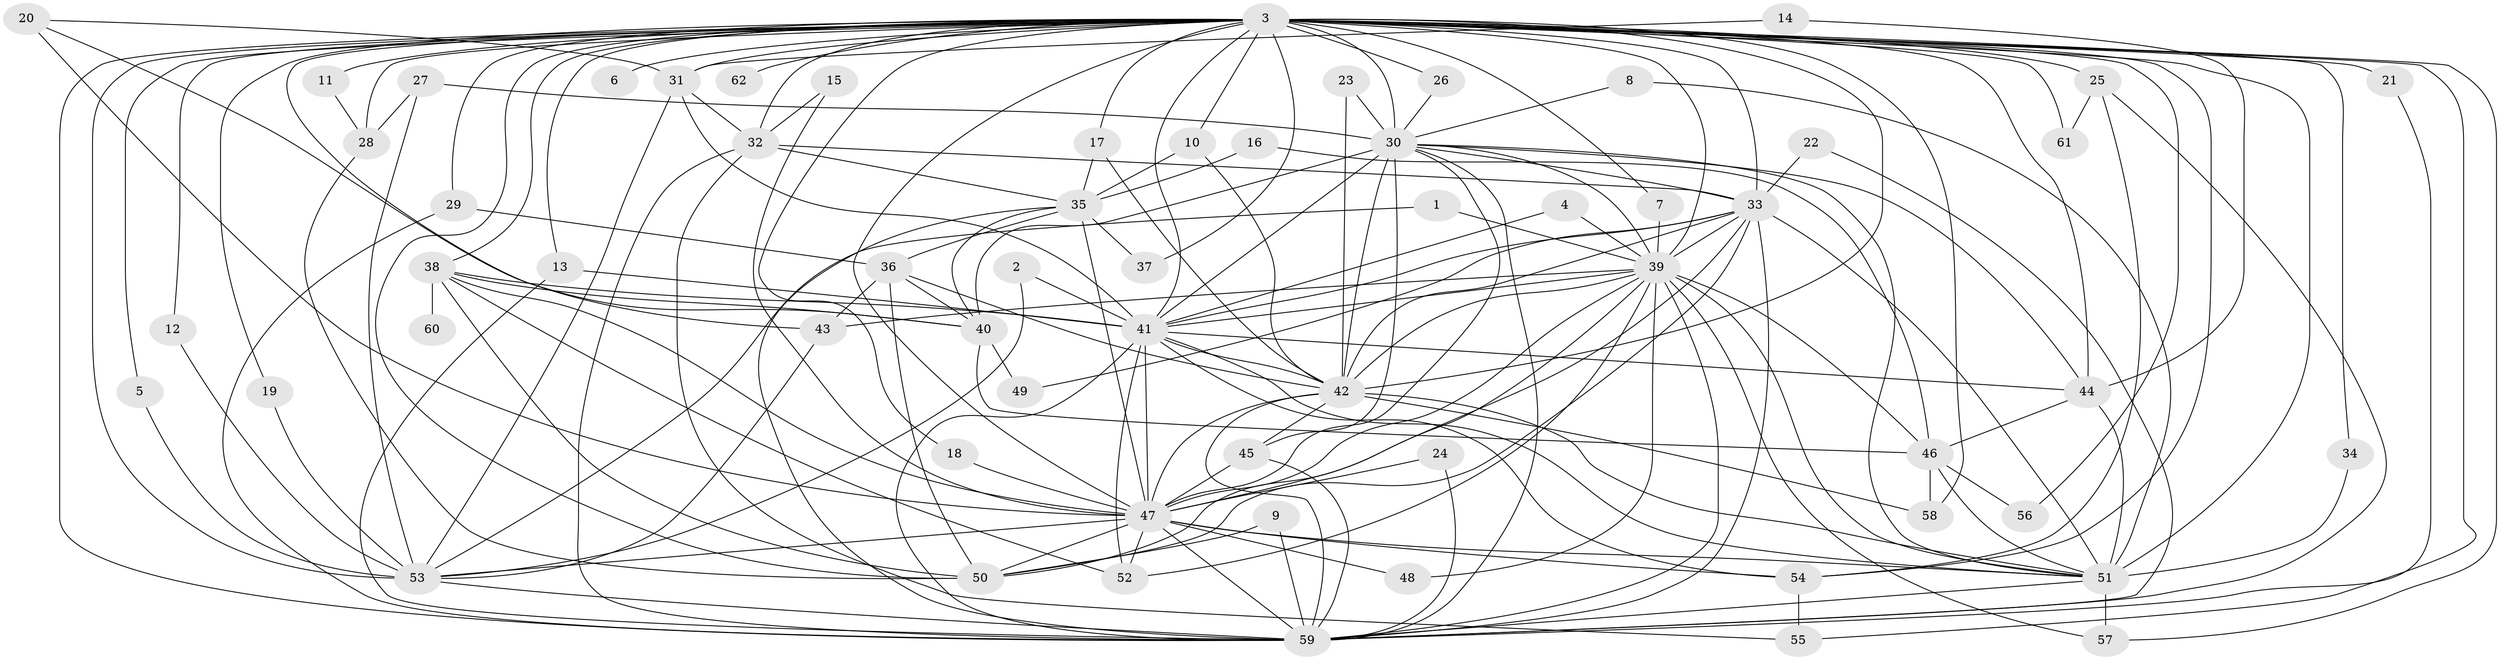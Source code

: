 // original degree distribution, {30: 0.016260162601626018, 15: 0.008130081300813009, 17: 0.016260162601626018, 16: 0.008130081300813009, 18: 0.008130081300813009, 28: 0.008130081300813009, 21: 0.008130081300813009, 23: 0.008130081300813009, 3: 0.1951219512195122, 10: 0.008130081300813009, 6: 0.024390243902439025, 2: 0.5447154471544715, 5: 0.04065040650406504, 9: 0.008130081300813009, 7: 0.008130081300813009, 4: 0.07317073170731707, 8: 0.016260162601626018}
// Generated by graph-tools (version 1.1) at 2025/25/03/09/25 03:25:46]
// undirected, 62 vertices, 172 edges
graph export_dot {
graph [start="1"]
  node [color=gray90,style=filled];
  1;
  2;
  3;
  4;
  5;
  6;
  7;
  8;
  9;
  10;
  11;
  12;
  13;
  14;
  15;
  16;
  17;
  18;
  19;
  20;
  21;
  22;
  23;
  24;
  25;
  26;
  27;
  28;
  29;
  30;
  31;
  32;
  33;
  34;
  35;
  36;
  37;
  38;
  39;
  40;
  41;
  42;
  43;
  44;
  45;
  46;
  47;
  48;
  49;
  50;
  51;
  52;
  53;
  54;
  55;
  56;
  57;
  58;
  59;
  60;
  61;
  62;
  1 -- 39 [weight=1.0];
  1 -- 53 [weight=1.0];
  2 -- 41 [weight=1.0];
  2 -- 53 [weight=1.0];
  3 -- 5 [weight=1.0];
  3 -- 6 [weight=2.0];
  3 -- 7 [weight=1.0];
  3 -- 10 [weight=1.0];
  3 -- 11 [weight=1.0];
  3 -- 12 [weight=1.0];
  3 -- 13 [weight=1.0];
  3 -- 17 [weight=1.0];
  3 -- 18 [weight=1.0];
  3 -- 19 [weight=1.0];
  3 -- 21 [weight=2.0];
  3 -- 25 [weight=2.0];
  3 -- 26 [weight=1.0];
  3 -- 28 [weight=2.0];
  3 -- 29 [weight=1.0];
  3 -- 30 [weight=2.0];
  3 -- 31 [weight=1.0];
  3 -- 32 [weight=2.0];
  3 -- 33 [weight=3.0];
  3 -- 34 [weight=1.0];
  3 -- 37 [weight=1.0];
  3 -- 38 [weight=1.0];
  3 -- 39 [weight=2.0];
  3 -- 41 [weight=2.0];
  3 -- 42 [weight=3.0];
  3 -- 43 [weight=2.0];
  3 -- 44 [weight=1.0];
  3 -- 47 [weight=3.0];
  3 -- 50 [weight=1.0];
  3 -- 51 [weight=3.0];
  3 -- 53 [weight=1.0];
  3 -- 54 [weight=1.0];
  3 -- 55 [weight=1.0];
  3 -- 56 [weight=1.0];
  3 -- 57 [weight=1.0];
  3 -- 58 [weight=2.0];
  3 -- 59 [weight=2.0];
  3 -- 61 [weight=1.0];
  3 -- 62 [weight=1.0];
  4 -- 39 [weight=1.0];
  4 -- 41 [weight=1.0];
  5 -- 53 [weight=1.0];
  7 -- 39 [weight=1.0];
  8 -- 30 [weight=1.0];
  8 -- 51 [weight=1.0];
  9 -- 50 [weight=1.0];
  9 -- 59 [weight=1.0];
  10 -- 35 [weight=1.0];
  10 -- 42 [weight=1.0];
  11 -- 28 [weight=1.0];
  12 -- 53 [weight=1.0];
  13 -- 41 [weight=1.0];
  13 -- 59 [weight=1.0];
  14 -- 31 [weight=1.0];
  14 -- 44 [weight=1.0];
  15 -- 32 [weight=1.0];
  15 -- 47 [weight=1.0];
  16 -- 35 [weight=1.0];
  16 -- 46 [weight=1.0];
  17 -- 35 [weight=1.0];
  17 -- 42 [weight=1.0];
  18 -- 47 [weight=1.0];
  19 -- 53 [weight=1.0];
  20 -- 31 [weight=1.0];
  20 -- 40 [weight=1.0];
  20 -- 47 [weight=1.0];
  21 -- 59 [weight=1.0];
  22 -- 33 [weight=1.0];
  22 -- 59 [weight=1.0];
  23 -- 30 [weight=1.0];
  23 -- 42 [weight=1.0];
  24 -- 47 [weight=1.0];
  24 -- 59 [weight=1.0];
  25 -- 54 [weight=1.0];
  25 -- 59 [weight=1.0];
  25 -- 61 [weight=1.0];
  26 -- 30 [weight=1.0];
  27 -- 28 [weight=1.0];
  27 -- 30 [weight=1.0];
  27 -- 53 [weight=1.0];
  28 -- 50 [weight=1.0];
  29 -- 36 [weight=1.0];
  29 -- 59 [weight=1.0];
  30 -- 33 [weight=1.0];
  30 -- 39 [weight=1.0];
  30 -- 40 [weight=1.0];
  30 -- 41 [weight=2.0];
  30 -- 42 [weight=1.0];
  30 -- 44 [weight=1.0];
  30 -- 45 [weight=1.0];
  30 -- 47 [weight=1.0];
  30 -- 51 [weight=1.0];
  30 -- 59 [weight=1.0];
  31 -- 32 [weight=1.0];
  31 -- 41 [weight=1.0];
  31 -- 53 [weight=1.0];
  32 -- 33 [weight=1.0];
  32 -- 35 [weight=1.0];
  32 -- 55 [weight=1.0];
  32 -- 59 [weight=3.0];
  33 -- 39 [weight=1.0];
  33 -- 41 [weight=1.0];
  33 -- 42 [weight=2.0];
  33 -- 47 [weight=1.0];
  33 -- 49 [weight=1.0];
  33 -- 50 [weight=1.0];
  33 -- 51 [weight=1.0];
  33 -- 59 [weight=2.0];
  34 -- 51 [weight=1.0];
  35 -- 36 [weight=1.0];
  35 -- 37 [weight=1.0];
  35 -- 40 [weight=1.0];
  35 -- 47 [weight=2.0];
  35 -- 59 [weight=1.0];
  36 -- 40 [weight=1.0];
  36 -- 42 [weight=1.0];
  36 -- 43 [weight=1.0];
  36 -- 50 [weight=1.0];
  38 -- 40 [weight=1.0];
  38 -- 41 [weight=1.0];
  38 -- 47 [weight=2.0];
  38 -- 50 [weight=1.0];
  38 -- 52 [weight=1.0];
  38 -- 60 [weight=1.0];
  39 -- 41 [weight=1.0];
  39 -- 42 [weight=1.0];
  39 -- 43 [weight=1.0];
  39 -- 46 [weight=2.0];
  39 -- 47 [weight=1.0];
  39 -- 48 [weight=1.0];
  39 -- 50 [weight=1.0];
  39 -- 51 [weight=1.0];
  39 -- 52 [weight=1.0];
  39 -- 57 [weight=1.0];
  39 -- 59 [weight=2.0];
  40 -- 46 [weight=2.0];
  40 -- 49 [weight=1.0];
  41 -- 42 [weight=1.0];
  41 -- 44 [weight=1.0];
  41 -- 47 [weight=2.0];
  41 -- 51 [weight=1.0];
  41 -- 52 [weight=1.0];
  41 -- 54 [weight=1.0];
  41 -- 59 [weight=1.0];
  42 -- 45 [weight=1.0];
  42 -- 47 [weight=2.0];
  42 -- 51 [weight=1.0];
  42 -- 58 [weight=1.0];
  42 -- 59 [weight=1.0];
  43 -- 53 [weight=1.0];
  44 -- 46 [weight=1.0];
  44 -- 51 [weight=2.0];
  45 -- 47 [weight=2.0];
  45 -- 59 [weight=1.0];
  46 -- 51 [weight=1.0];
  46 -- 56 [weight=1.0];
  46 -- 58 [weight=1.0];
  47 -- 48 [weight=1.0];
  47 -- 50 [weight=1.0];
  47 -- 51 [weight=1.0];
  47 -- 52 [weight=1.0];
  47 -- 53 [weight=1.0];
  47 -- 54 [weight=2.0];
  47 -- 59 [weight=1.0];
  51 -- 57 [weight=1.0];
  51 -- 59 [weight=1.0];
  53 -- 59 [weight=1.0];
  54 -- 55 [weight=1.0];
}
